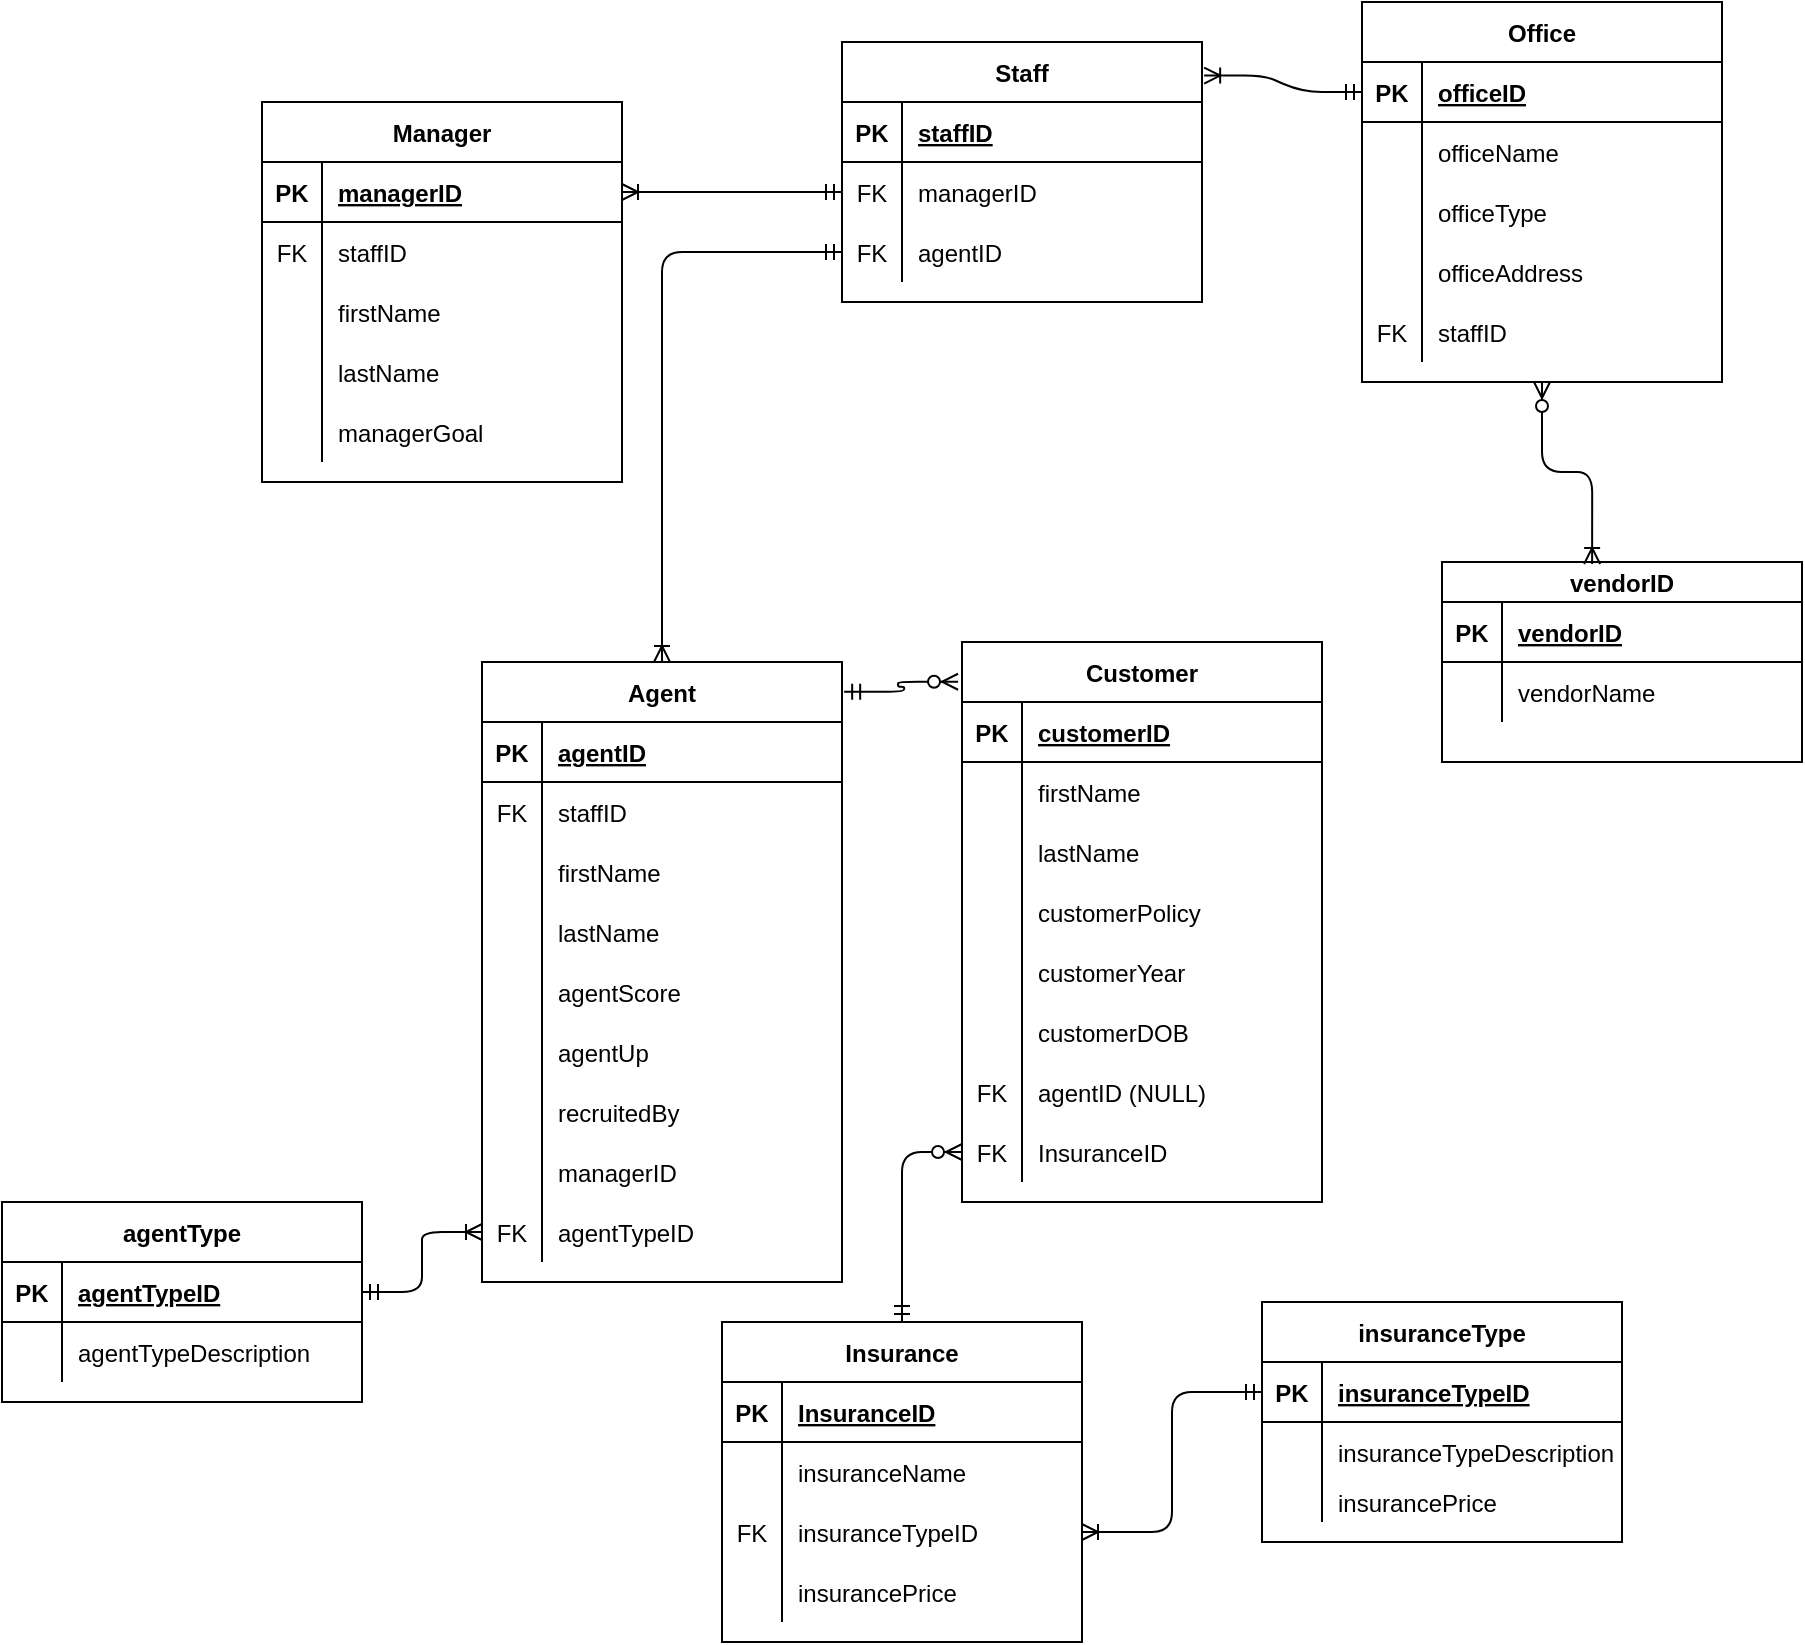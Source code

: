 <mxfile version="13.10.0" type="github">
  <diagram id="1as-1_g_z5-fIdYsQ-eC" name="Page-1">
    <mxGraphModel dx="2912" dy="2254" grid="1" gridSize="10" guides="1" tooltips="1" connect="1" arrows="1" fold="1" page="1" pageScale="1" pageWidth="850" pageHeight="1100" math="0" shadow="0">
      <root>
        <mxCell id="0" />
        <mxCell id="1" parent="0" />
        <mxCell id="rivJpe2qeoZ3pOPvyMkI-2" value="Office" style="shape=table;startSize=30;container=1;collapsible=1;childLayout=tableLayout;fixedRows=1;rowLines=0;fontStyle=1;align=center;resizeLast=1;" parent="1" vertex="1">
          <mxGeometry x="180" y="-180" width="180" height="190" as="geometry" />
        </mxCell>
        <mxCell id="rivJpe2qeoZ3pOPvyMkI-3" value="" style="shape=partialRectangle;collapsible=0;dropTarget=0;pointerEvents=0;fillColor=none;top=0;left=0;bottom=1;right=0;points=[[0,0.5],[1,0.5]];portConstraint=eastwest;" parent="rivJpe2qeoZ3pOPvyMkI-2" vertex="1">
          <mxGeometry y="30" width="180" height="30" as="geometry" />
        </mxCell>
        <mxCell id="rivJpe2qeoZ3pOPvyMkI-4" value="PK" style="shape=partialRectangle;connectable=0;fillColor=none;top=0;left=0;bottom=0;right=0;fontStyle=1;overflow=hidden;" parent="rivJpe2qeoZ3pOPvyMkI-3" vertex="1">
          <mxGeometry width="30" height="30" as="geometry" />
        </mxCell>
        <mxCell id="rivJpe2qeoZ3pOPvyMkI-5" value="officeID" style="shape=partialRectangle;connectable=0;fillColor=none;top=0;left=0;bottom=0;right=0;align=left;spacingLeft=6;fontStyle=5;overflow=hidden;" parent="rivJpe2qeoZ3pOPvyMkI-3" vertex="1">
          <mxGeometry x="30" width="150" height="30" as="geometry" />
        </mxCell>
        <mxCell id="rivJpe2qeoZ3pOPvyMkI-6" value="" style="shape=partialRectangle;collapsible=0;dropTarget=0;pointerEvents=0;fillColor=none;top=0;left=0;bottom=0;right=0;points=[[0,0.5],[1,0.5]];portConstraint=eastwest;" parent="rivJpe2qeoZ3pOPvyMkI-2" vertex="1">
          <mxGeometry y="60" width="180" height="30" as="geometry" />
        </mxCell>
        <mxCell id="rivJpe2qeoZ3pOPvyMkI-7" value="" style="shape=partialRectangle;connectable=0;fillColor=none;top=0;left=0;bottom=0;right=0;editable=1;overflow=hidden;" parent="rivJpe2qeoZ3pOPvyMkI-6" vertex="1">
          <mxGeometry width="30" height="30" as="geometry" />
        </mxCell>
        <mxCell id="rivJpe2qeoZ3pOPvyMkI-8" value="officeName" style="shape=partialRectangle;connectable=0;fillColor=none;top=0;left=0;bottom=0;right=0;align=left;spacingLeft=6;overflow=hidden;" parent="rivJpe2qeoZ3pOPvyMkI-6" vertex="1">
          <mxGeometry x="30" width="150" height="30" as="geometry" />
        </mxCell>
        <mxCell id="rivJpe2qeoZ3pOPvyMkI-9" value="" style="shape=partialRectangle;collapsible=0;dropTarget=0;pointerEvents=0;fillColor=none;top=0;left=0;bottom=0;right=0;points=[[0,0.5],[1,0.5]];portConstraint=eastwest;" parent="rivJpe2qeoZ3pOPvyMkI-2" vertex="1">
          <mxGeometry y="90" width="180" height="30" as="geometry" />
        </mxCell>
        <mxCell id="rivJpe2qeoZ3pOPvyMkI-10" value="" style="shape=partialRectangle;connectable=0;fillColor=none;top=0;left=0;bottom=0;right=0;editable=1;overflow=hidden;" parent="rivJpe2qeoZ3pOPvyMkI-9" vertex="1">
          <mxGeometry width="30" height="30" as="geometry" />
        </mxCell>
        <mxCell id="rivJpe2qeoZ3pOPvyMkI-11" value="officeType" style="shape=partialRectangle;connectable=0;fillColor=none;top=0;left=0;bottom=0;right=0;align=left;spacingLeft=6;overflow=hidden;" parent="rivJpe2qeoZ3pOPvyMkI-9" vertex="1">
          <mxGeometry x="30" width="150" height="30" as="geometry" />
        </mxCell>
        <mxCell id="rivJpe2qeoZ3pOPvyMkI-12" value="" style="shape=partialRectangle;collapsible=0;dropTarget=0;pointerEvents=0;fillColor=none;top=0;left=0;bottom=0;right=0;points=[[0,0.5],[1,0.5]];portConstraint=eastwest;" parent="rivJpe2qeoZ3pOPvyMkI-2" vertex="1">
          <mxGeometry y="120" width="180" height="30" as="geometry" />
        </mxCell>
        <mxCell id="rivJpe2qeoZ3pOPvyMkI-13" value="" style="shape=partialRectangle;connectable=0;fillColor=none;top=0;left=0;bottom=0;right=0;editable=1;overflow=hidden;" parent="rivJpe2qeoZ3pOPvyMkI-12" vertex="1">
          <mxGeometry width="30" height="30" as="geometry" />
        </mxCell>
        <mxCell id="rivJpe2qeoZ3pOPvyMkI-14" value="officeAddress" style="shape=partialRectangle;connectable=0;fillColor=none;top=0;left=0;bottom=0;right=0;align=left;spacingLeft=6;overflow=hidden;" parent="rivJpe2qeoZ3pOPvyMkI-12" vertex="1">
          <mxGeometry x="30" width="150" height="30" as="geometry" />
        </mxCell>
        <mxCell id="LaG_IVPDNWVPYd7C0m55-23" value="" style="shape=partialRectangle;collapsible=0;dropTarget=0;pointerEvents=0;fillColor=none;top=0;left=0;bottom=0;right=0;points=[[0,0.5],[1,0.5]];portConstraint=eastwest;" parent="rivJpe2qeoZ3pOPvyMkI-2" vertex="1">
          <mxGeometry y="150" width="180" height="30" as="geometry" />
        </mxCell>
        <mxCell id="LaG_IVPDNWVPYd7C0m55-24" value="FK" style="shape=partialRectangle;connectable=0;fillColor=none;top=0;left=0;bottom=0;right=0;editable=1;overflow=hidden;" parent="LaG_IVPDNWVPYd7C0m55-23" vertex="1">
          <mxGeometry width="30" height="30" as="geometry" />
        </mxCell>
        <mxCell id="LaG_IVPDNWVPYd7C0m55-25" value="staffID" style="shape=partialRectangle;connectable=0;fillColor=none;top=0;left=0;bottom=0;right=0;align=left;spacingLeft=6;overflow=hidden;" parent="LaG_IVPDNWVPYd7C0m55-23" vertex="1">
          <mxGeometry x="30" width="150" height="30" as="geometry" />
        </mxCell>
        <mxCell id="LaG_IVPDNWVPYd7C0m55-26" value="Staff" style="shape=table;startSize=30;container=1;collapsible=1;childLayout=tableLayout;fixedRows=1;rowLines=0;fontStyle=1;align=center;resizeLast=1;" parent="1" vertex="1">
          <mxGeometry x="-80" y="-160" width="180" height="130" as="geometry" />
        </mxCell>
        <mxCell id="LaG_IVPDNWVPYd7C0m55-27" value="" style="shape=partialRectangle;collapsible=0;dropTarget=0;pointerEvents=0;fillColor=none;top=0;left=0;bottom=1;right=0;points=[[0,0.5],[1,0.5]];portConstraint=eastwest;" parent="LaG_IVPDNWVPYd7C0m55-26" vertex="1">
          <mxGeometry y="30" width="180" height="30" as="geometry" />
        </mxCell>
        <mxCell id="LaG_IVPDNWVPYd7C0m55-28" value="PK" style="shape=partialRectangle;connectable=0;fillColor=none;top=0;left=0;bottom=0;right=0;fontStyle=1;overflow=hidden;" parent="LaG_IVPDNWVPYd7C0m55-27" vertex="1">
          <mxGeometry width="30" height="30" as="geometry" />
        </mxCell>
        <mxCell id="LaG_IVPDNWVPYd7C0m55-29" value="staffID" style="shape=partialRectangle;connectable=0;fillColor=none;top=0;left=0;bottom=0;right=0;align=left;spacingLeft=6;fontStyle=5;overflow=hidden;" parent="LaG_IVPDNWVPYd7C0m55-27" vertex="1">
          <mxGeometry x="30" width="150" height="30" as="geometry" />
        </mxCell>
        <mxCell id="LaG_IVPDNWVPYd7C0m55-30" value="" style="shape=partialRectangle;collapsible=0;dropTarget=0;pointerEvents=0;fillColor=none;top=0;left=0;bottom=0;right=0;points=[[0,0.5],[1,0.5]];portConstraint=eastwest;" parent="LaG_IVPDNWVPYd7C0m55-26" vertex="1">
          <mxGeometry y="60" width="180" height="30" as="geometry" />
        </mxCell>
        <mxCell id="LaG_IVPDNWVPYd7C0m55-31" value="FK" style="shape=partialRectangle;connectable=0;fillColor=none;top=0;left=0;bottom=0;right=0;editable=1;overflow=hidden;" parent="LaG_IVPDNWVPYd7C0m55-30" vertex="1">
          <mxGeometry width="30" height="30" as="geometry" />
        </mxCell>
        <mxCell id="LaG_IVPDNWVPYd7C0m55-32" value="managerID" style="shape=partialRectangle;connectable=0;fillColor=none;top=0;left=0;bottom=0;right=0;align=left;spacingLeft=6;overflow=hidden;" parent="LaG_IVPDNWVPYd7C0m55-30" vertex="1">
          <mxGeometry x="30" width="150" height="30" as="geometry" />
        </mxCell>
        <mxCell id="LaG_IVPDNWVPYd7C0m55-33" value="" style="shape=partialRectangle;collapsible=0;dropTarget=0;pointerEvents=0;fillColor=none;top=0;left=0;bottom=0;right=0;points=[[0,0.5],[1,0.5]];portConstraint=eastwest;" parent="LaG_IVPDNWVPYd7C0m55-26" vertex="1">
          <mxGeometry y="90" width="180" height="30" as="geometry" />
        </mxCell>
        <mxCell id="LaG_IVPDNWVPYd7C0m55-34" value="FK" style="shape=partialRectangle;connectable=0;fillColor=none;top=0;left=0;bottom=0;right=0;editable=1;overflow=hidden;" parent="LaG_IVPDNWVPYd7C0m55-33" vertex="1">
          <mxGeometry width="30" height="30" as="geometry" />
        </mxCell>
        <mxCell id="LaG_IVPDNWVPYd7C0m55-35" value="agentID" style="shape=partialRectangle;connectable=0;fillColor=none;top=0;left=0;bottom=0;right=0;align=left;spacingLeft=6;overflow=hidden;" parent="LaG_IVPDNWVPYd7C0m55-33" vertex="1">
          <mxGeometry x="30" width="150" height="30" as="geometry" />
        </mxCell>
        <mxCell id="LaG_IVPDNWVPYd7C0m55-65" value="Manager" style="shape=table;startSize=30;container=1;collapsible=1;childLayout=tableLayout;fixedRows=1;rowLines=0;fontStyle=1;align=center;resizeLast=1;" parent="1" vertex="1">
          <mxGeometry x="-370" y="-130" width="180" height="190" as="geometry" />
        </mxCell>
        <mxCell id="LaG_IVPDNWVPYd7C0m55-66" value="" style="shape=partialRectangle;collapsible=0;dropTarget=0;pointerEvents=0;fillColor=none;top=0;left=0;bottom=1;right=0;points=[[0,0.5],[1,0.5]];portConstraint=eastwest;" parent="LaG_IVPDNWVPYd7C0m55-65" vertex="1">
          <mxGeometry y="30" width="180" height="30" as="geometry" />
        </mxCell>
        <mxCell id="LaG_IVPDNWVPYd7C0m55-67" value="PK" style="shape=partialRectangle;connectable=0;fillColor=none;top=0;left=0;bottom=0;right=0;fontStyle=1;overflow=hidden;" parent="LaG_IVPDNWVPYd7C0m55-66" vertex="1">
          <mxGeometry width="30" height="30" as="geometry" />
        </mxCell>
        <mxCell id="LaG_IVPDNWVPYd7C0m55-68" value="managerID" style="shape=partialRectangle;connectable=0;fillColor=none;top=0;left=0;bottom=0;right=0;align=left;spacingLeft=6;fontStyle=5;overflow=hidden;" parent="LaG_IVPDNWVPYd7C0m55-66" vertex="1">
          <mxGeometry x="30" width="150" height="30" as="geometry" />
        </mxCell>
        <mxCell id="LaG_IVPDNWVPYd7C0m55-69" value="" style="shape=partialRectangle;collapsible=0;dropTarget=0;pointerEvents=0;fillColor=none;top=0;left=0;bottom=0;right=0;points=[[0,0.5],[1,0.5]];portConstraint=eastwest;" parent="LaG_IVPDNWVPYd7C0m55-65" vertex="1">
          <mxGeometry y="60" width="180" height="30" as="geometry" />
        </mxCell>
        <mxCell id="LaG_IVPDNWVPYd7C0m55-70" value="FK" style="shape=partialRectangle;connectable=0;fillColor=none;top=0;left=0;bottom=0;right=0;editable=1;overflow=hidden;" parent="LaG_IVPDNWVPYd7C0m55-69" vertex="1">
          <mxGeometry width="30" height="30" as="geometry" />
        </mxCell>
        <mxCell id="LaG_IVPDNWVPYd7C0m55-71" value="staffID" style="shape=partialRectangle;connectable=0;fillColor=none;top=0;left=0;bottom=0;right=0;align=left;spacingLeft=6;overflow=hidden;" parent="LaG_IVPDNWVPYd7C0m55-69" vertex="1">
          <mxGeometry x="30" width="150" height="30" as="geometry" />
        </mxCell>
        <mxCell id="LaG_IVPDNWVPYd7C0m55-72" value="" style="shape=partialRectangle;collapsible=0;dropTarget=0;pointerEvents=0;fillColor=none;top=0;left=0;bottom=0;right=0;points=[[0,0.5],[1,0.5]];portConstraint=eastwest;" parent="LaG_IVPDNWVPYd7C0m55-65" vertex="1">
          <mxGeometry y="90" width="180" height="30" as="geometry" />
        </mxCell>
        <mxCell id="LaG_IVPDNWVPYd7C0m55-73" value="" style="shape=partialRectangle;connectable=0;fillColor=none;top=0;left=0;bottom=0;right=0;editable=1;overflow=hidden;" parent="LaG_IVPDNWVPYd7C0m55-72" vertex="1">
          <mxGeometry width="30" height="30" as="geometry" />
        </mxCell>
        <mxCell id="LaG_IVPDNWVPYd7C0m55-74" value="firstName" style="shape=partialRectangle;connectable=0;fillColor=none;top=0;left=0;bottom=0;right=0;align=left;spacingLeft=6;overflow=hidden;" parent="LaG_IVPDNWVPYd7C0m55-72" vertex="1">
          <mxGeometry x="30" width="150" height="30" as="geometry" />
        </mxCell>
        <mxCell id="LaG_IVPDNWVPYd7C0m55-75" value="" style="shape=partialRectangle;collapsible=0;dropTarget=0;pointerEvents=0;fillColor=none;top=0;left=0;bottom=0;right=0;points=[[0,0.5],[1,0.5]];portConstraint=eastwest;" parent="LaG_IVPDNWVPYd7C0m55-65" vertex="1">
          <mxGeometry y="120" width="180" height="30" as="geometry" />
        </mxCell>
        <mxCell id="LaG_IVPDNWVPYd7C0m55-76" value="" style="shape=partialRectangle;connectable=0;fillColor=none;top=0;left=0;bottom=0;right=0;editable=1;overflow=hidden;" parent="LaG_IVPDNWVPYd7C0m55-75" vertex="1">
          <mxGeometry width="30" height="30" as="geometry" />
        </mxCell>
        <mxCell id="LaG_IVPDNWVPYd7C0m55-77" value="lastName" style="shape=partialRectangle;connectable=0;fillColor=none;top=0;left=0;bottom=0;right=0;align=left;spacingLeft=6;overflow=hidden;" parent="LaG_IVPDNWVPYd7C0m55-75" vertex="1">
          <mxGeometry x="30" width="150" height="30" as="geometry" />
        </mxCell>
        <mxCell id="LaG_IVPDNWVPYd7C0m55-104" value="" style="shape=partialRectangle;collapsible=0;dropTarget=0;pointerEvents=0;fillColor=none;top=0;left=0;bottom=0;right=0;points=[[0,0.5],[1,0.5]];portConstraint=eastwest;" parent="LaG_IVPDNWVPYd7C0m55-65" vertex="1">
          <mxGeometry y="150" width="180" height="30" as="geometry" />
        </mxCell>
        <mxCell id="LaG_IVPDNWVPYd7C0m55-105" value="" style="shape=partialRectangle;connectable=0;fillColor=none;top=0;left=0;bottom=0;right=0;editable=1;overflow=hidden;" parent="LaG_IVPDNWVPYd7C0m55-104" vertex="1">
          <mxGeometry width="30" height="30" as="geometry" />
        </mxCell>
        <mxCell id="LaG_IVPDNWVPYd7C0m55-106" value="managerGoal" style="shape=partialRectangle;connectable=0;fillColor=none;top=0;left=0;bottom=0;right=0;align=left;spacingLeft=6;overflow=hidden;" parent="LaG_IVPDNWVPYd7C0m55-104" vertex="1">
          <mxGeometry x="30" width="150" height="30" as="geometry" />
        </mxCell>
        <mxCell id="LaG_IVPDNWVPYd7C0m55-91" value="Agent" style="shape=table;startSize=30;container=1;collapsible=1;childLayout=tableLayout;fixedRows=1;rowLines=0;fontStyle=1;align=center;resizeLast=1;" parent="1" vertex="1">
          <mxGeometry x="-260" y="150" width="180" height="310" as="geometry" />
        </mxCell>
        <mxCell id="LaG_IVPDNWVPYd7C0m55-92" value="" style="shape=partialRectangle;collapsible=0;dropTarget=0;pointerEvents=0;fillColor=none;top=0;left=0;bottom=1;right=0;points=[[0,0.5],[1,0.5]];portConstraint=eastwest;" parent="LaG_IVPDNWVPYd7C0m55-91" vertex="1">
          <mxGeometry y="30" width="180" height="30" as="geometry" />
        </mxCell>
        <mxCell id="LaG_IVPDNWVPYd7C0m55-93" value="PK" style="shape=partialRectangle;connectable=0;fillColor=none;top=0;left=0;bottom=0;right=0;fontStyle=1;overflow=hidden;" parent="LaG_IVPDNWVPYd7C0m55-92" vertex="1">
          <mxGeometry width="30" height="30" as="geometry" />
        </mxCell>
        <mxCell id="LaG_IVPDNWVPYd7C0m55-94" value="agentID" style="shape=partialRectangle;connectable=0;fillColor=none;top=0;left=0;bottom=0;right=0;align=left;spacingLeft=6;fontStyle=5;overflow=hidden;" parent="LaG_IVPDNWVPYd7C0m55-92" vertex="1">
          <mxGeometry x="30" width="150" height="30" as="geometry" />
        </mxCell>
        <mxCell id="LaG_IVPDNWVPYd7C0m55-95" value="" style="shape=partialRectangle;collapsible=0;dropTarget=0;pointerEvents=0;fillColor=none;top=0;left=0;bottom=0;right=0;points=[[0,0.5],[1,0.5]];portConstraint=eastwest;" parent="LaG_IVPDNWVPYd7C0m55-91" vertex="1">
          <mxGeometry y="60" width="180" height="30" as="geometry" />
        </mxCell>
        <mxCell id="LaG_IVPDNWVPYd7C0m55-96" value="FK" style="shape=partialRectangle;connectable=0;fillColor=none;top=0;left=0;bottom=0;right=0;editable=1;overflow=hidden;" parent="LaG_IVPDNWVPYd7C0m55-95" vertex="1">
          <mxGeometry width="30" height="30" as="geometry" />
        </mxCell>
        <mxCell id="LaG_IVPDNWVPYd7C0m55-97" value="staffID" style="shape=partialRectangle;connectable=0;fillColor=none;top=0;left=0;bottom=0;right=0;align=left;spacingLeft=6;overflow=hidden;" parent="LaG_IVPDNWVPYd7C0m55-95" vertex="1">
          <mxGeometry x="30" width="150" height="30" as="geometry" />
        </mxCell>
        <mxCell id="LaG_IVPDNWVPYd7C0m55-98" value="" style="shape=partialRectangle;collapsible=0;dropTarget=0;pointerEvents=0;fillColor=none;top=0;left=0;bottom=0;right=0;points=[[0,0.5],[1,0.5]];portConstraint=eastwest;" parent="LaG_IVPDNWVPYd7C0m55-91" vertex="1">
          <mxGeometry y="90" width="180" height="30" as="geometry" />
        </mxCell>
        <mxCell id="LaG_IVPDNWVPYd7C0m55-99" value="" style="shape=partialRectangle;connectable=0;fillColor=none;top=0;left=0;bottom=0;right=0;editable=1;overflow=hidden;" parent="LaG_IVPDNWVPYd7C0m55-98" vertex="1">
          <mxGeometry width="30" height="30" as="geometry" />
        </mxCell>
        <mxCell id="LaG_IVPDNWVPYd7C0m55-100" value="firstName" style="shape=partialRectangle;connectable=0;fillColor=none;top=0;left=0;bottom=0;right=0;align=left;spacingLeft=6;overflow=hidden;" parent="LaG_IVPDNWVPYd7C0m55-98" vertex="1">
          <mxGeometry x="30" width="150" height="30" as="geometry" />
        </mxCell>
        <mxCell id="LaG_IVPDNWVPYd7C0m55-101" value="" style="shape=partialRectangle;collapsible=0;dropTarget=0;pointerEvents=0;fillColor=none;top=0;left=0;bottom=0;right=0;points=[[0,0.5],[1,0.5]];portConstraint=eastwest;" parent="LaG_IVPDNWVPYd7C0m55-91" vertex="1">
          <mxGeometry y="120" width="180" height="30" as="geometry" />
        </mxCell>
        <mxCell id="LaG_IVPDNWVPYd7C0m55-102" value="" style="shape=partialRectangle;connectable=0;fillColor=none;top=0;left=0;bottom=0;right=0;editable=1;overflow=hidden;" parent="LaG_IVPDNWVPYd7C0m55-101" vertex="1">
          <mxGeometry width="30" height="30" as="geometry" />
        </mxCell>
        <mxCell id="LaG_IVPDNWVPYd7C0m55-103" value="lastName" style="shape=partialRectangle;connectable=0;fillColor=none;top=0;left=0;bottom=0;right=0;align=left;spacingLeft=6;overflow=hidden;" parent="LaG_IVPDNWVPYd7C0m55-101" vertex="1">
          <mxGeometry x="30" width="150" height="30" as="geometry" />
        </mxCell>
        <mxCell id="LaG_IVPDNWVPYd7C0m55-122" value="" style="shape=partialRectangle;collapsible=0;dropTarget=0;pointerEvents=0;fillColor=none;top=0;left=0;bottom=0;right=0;points=[[0,0.5],[1,0.5]];portConstraint=eastwest;" parent="LaG_IVPDNWVPYd7C0m55-91" vertex="1">
          <mxGeometry y="150" width="180" height="30" as="geometry" />
        </mxCell>
        <mxCell id="LaG_IVPDNWVPYd7C0m55-123" value="" style="shape=partialRectangle;connectable=0;fillColor=none;top=0;left=0;bottom=0;right=0;editable=1;overflow=hidden;" parent="LaG_IVPDNWVPYd7C0m55-122" vertex="1">
          <mxGeometry width="30" height="30" as="geometry" />
        </mxCell>
        <mxCell id="LaG_IVPDNWVPYd7C0m55-124" value="agentScore" style="shape=partialRectangle;connectable=0;fillColor=none;top=0;left=0;bottom=0;right=0;align=left;spacingLeft=6;overflow=hidden;" parent="LaG_IVPDNWVPYd7C0m55-122" vertex="1">
          <mxGeometry x="30" width="150" height="30" as="geometry" />
        </mxCell>
        <mxCell id="LaG_IVPDNWVPYd7C0m55-125" value="" style="shape=partialRectangle;collapsible=0;dropTarget=0;pointerEvents=0;fillColor=none;top=0;left=0;bottom=0;right=0;points=[[0,0.5],[1,0.5]];portConstraint=eastwest;" parent="LaG_IVPDNWVPYd7C0m55-91" vertex="1">
          <mxGeometry y="180" width="180" height="30" as="geometry" />
        </mxCell>
        <mxCell id="LaG_IVPDNWVPYd7C0m55-126" value="" style="shape=partialRectangle;connectable=0;fillColor=none;top=0;left=0;bottom=0;right=0;editable=1;overflow=hidden;" parent="LaG_IVPDNWVPYd7C0m55-125" vertex="1">
          <mxGeometry width="30" height="30" as="geometry" />
        </mxCell>
        <mxCell id="LaG_IVPDNWVPYd7C0m55-127" value="agentUp" style="shape=partialRectangle;connectable=0;fillColor=none;top=0;left=0;bottom=0;right=0;align=left;spacingLeft=6;overflow=hidden;" parent="LaG_IVPDNWVPYd7C0m55-125" vertex="1">
          <mxGeometry x="30" width="150" height="30" as="geometry" />
        </mxCell>
        <mxCell id="LaG_IVPDNWVPYd7C0m55-128" value="" style="shape=partialRectangle;collapsible=0;dropTarget=0;pointerEvents=0;fillColor=none;top=0;left=0;bottom=0;right=0;points=[[0,0.5],[1,0.5]];portConstraint=eastwest;" parent="LaG_IVPDNWVPYd7C0m55-91" vertex="1">
          <mxGeometry y="210" width="180" height="30" as="geometry" />
        </mxCell>
        <mxCell id="LaG_IVPDNWVPYd7C0m55-129" value="" style="shape=partialRectangle;connectable=0;fillColor=none;top=0;left=0;bottom=0;right=0;editable=1;overflow=hidden;" parent="LaG_IVPDNWVPYd7C0m55-128" vertex="1">
          <mxGeometry width="30" height="30" as="geometry" />
        </mxCell>
        <mxCell id="LaG_IVPDNWVPYd7C0m55-130" value="recruitedBy" style="shape=partialRectangle;connectable=0;fillColor=none;top=0;left=0;bottom=0;right=0;align=left;spacingLeft=6;overflow=hidden;" parent="LaG_IVPDNWVPYd7C0m55-128" vertex="1">
          <mxGeometry x="30" width="150" height="30" as="geometry" />
        </mxCell>
        <mxCell id="LaG_IVPDNWVPYd7C0m55-131" value="" style="shape=partialRectangle;collapsible=0;dropTarget=0;pointerEvents=0;fillColor=none;top=0;left=0;bottom=0;right=0;points=[[0,0.5],[1,0.5]];portConstraint=eastwest;" parent="LaG_IVPDNWVPYd7C0m55-91" vertex="1">
          <mxGeometry y="240" width="180" height="30" as="geometry" />
        </mxCell>
        <mxCell id="LaG_IVPDNWVPYd7C0m55-132" value="" style="shape=partialRectangle;connectable=0;fillColor=none;top=0;left=0;bottom=0;right=0;editable=1;overflow=hidden;" parent="LaG_IVPDNWVPYd7C0m55-131" vertex="1">
          <mxGeometry width="30" height="30" as="geometry" />
        </mxCell>
        <mxCell id="LaG_IVPDNWVPYd7C0m55-133" value="managerID" style="shape=partialRectangle;connectable=0;fillColor=none;top=0;left=0;bottom=0;right=0;align=left;spacingLeft=6;overflow=hidden;" parent="LaG_IVPDNWVPYd7C0m55-131" vertex="1">
          <mxGeometry x="30" width="150" height="30" as="geometry" />
        </mxCell>
        <mxCell id="LaG_IVPDNWVPYd7C0m55-252" value="" style="shape=partialRectangle;collapsible=0;dropTarget=0;pointerEvents=0;fillColor=none;top=0;left=0;bottom=0;right=0;points=[[0,0.5],[1,0.5]];portConstraint=eastwest;" parent="LaG_IVPDNWVPYd7C0m55-91" vertex="1">
          <mxGeometry y="270" width="180" height="30" as="geometry" />
        </mxCell>
        <mxCell id="LaG_IVPDNWVPYd7C0m55-253" value="FK" style="shape=partialRectangle;connectable=0;fillColor=none;top=0;left=0;bottom=0;right=0;editable=1;overflow=hidden;" parent="LaG_IVPDNWVPYd7C0m55-252" vertex="1">
          <mxGeometry width="30" height="30" as="geometry" />
        </mxCell>
        <mxCell id="LaG_IVPDNWVPYd7C0m55-254" value="agentTypeID" style="shape=partialRectangle;connectable=0;fillColor=none;top=0;left=0;bottom=0;right=0;align=left;spacingLeft=6;overflow=hidden;" parent="LaG_IVPDNWVPYd7C0m55-252" vertex="1">
          <mxGeometry x="30" width="150" height="30" as="geometry" />
        </mxCell>
        <mxCell id="LaG_IVPDNWVPYd7C0m55-134" value="agentType" style="shape=table;startSize=30;container=1;collapsible=1;childLayout=tableLayout;fixedRows=1;rowLines=0;fontStyle=1;align=center;resizeLast=1;" parent="1" vertex="1">
          <mxGeometry x="-500" y="420" width="180" height="100" as="geometry" />
        </mxCell>
        <mxCell id="LaG_IVPDNWVPYd7C0m55-135" value="" style="shape=partialRectangle;collapsible=0;dropTarget=0;pointerEvents=0;fillColor=none;top=0;left=0;bottom=1;right=0;points=[[0,0.5],[1,0.5]];portConstraint=eastwest;" parent="LaG_IVPDNWVPYd7C0m55-134" vertex="1">
          <mxGeometry y="30" width="180" height="30" as="geometry" />
        </mxCell>
        <mxCell id="LaG_IVPDNWVPYd7C0m55-136" value="PK" style="shape=partialRectangle;connectable=0;fillColor=none;top=0;left=0;bottom=0;right=0;fontStyle=1;overflow=hidden;" parent="LaG_IVPDNWVPYd7C0m55-135" vertex="1">
          <mxGeometry width="30" height="30" as="geometry" />
        </mxCell>
        <mxCell id="LaG_IVPDNWVPYd7C0m55-137" value="agentTypeID" style="shape=partialRectangle;connectable=0;fillColor=none;top=0;left=0;bottom=0;right=0;align=left;spacingLeft=6;fontStyle=5;overflow=hidden;" parent="LaG_IVPDNWVPYd7C0m55-135" vertex="1">
          <mxGeometry x="30" width="150" height="30" as="geometry" />
        </mxCell>
        <mxCell id="LaG_IVPDNWVPYd7C0m55-138" value="" style="shape=partialRectangle;collapsible=0;dropTarget=0;pointerEvents=0;fillColor=none;top=0;left=0;bottom=0;right=0;points=[[0,0.5],[1,0.5]];portConstraint=eastwest;" parent="LaG_IVPDNWVPYd7C0m55-134" vertex="1">
          <mxGeometry y="60" width="180" height="30" as="geometry" />
        </mxCell>
        <mxCell id="LaG_IVPDNWVPYd7C0m55-139" value="" style="shape=partialRectangle;connectable=0;fillColor=none;top=0;left=0;bottom=0;right=0;editable=1;overflow=hidden;" parent="LaG_IVPDNWVPYd7C0m55-138" vertex="1">
          <mxGeometry width="30" height="30" as="geometry" />
        </mxCell>
        <mxCell id="LaG_IVPDNWVPYd7C0m55-140" value="agentTypeDescription" style="shape=partialRectangle;connectable=0;fillColor=none;top=0;left=0;bottom=0;right=0;align=left;spacingLeft=6;overflow=hidden;" parent="LaG_IVPDNWVPYd7C0m55-138" vertex="1">
          <mxGeometry x="30" width="150" height="30" as="geometry" />
        </mxCell>
        <mxCell id="LaG_IVPDNWVPYd7C0m55-147" value="Customer" style="shape=table;startSize=30;container=1;collapsible=1;childLayout=tableLayout;fixedRows=1;rowLines=0;fontStyle=1;align=center;resizeLast=1;" parent="1" vertex="1">
          <mxGeometry x="-20" y="140" width="180" height="280" as="geometry" />
        </mxCell>
        <mxCell id="LaG_IVPDNWVPYd7C0m55-148" value="" style="shape=partialRectangle;collapsible=0;dropTarget=0;pointerEvents=0;fillColor=none;top=0;left=0;bottom=1;right=0;points=[[0,0.5],[1,0.5]];portConstraint=eastwest;" parent="LaG_IVPDNWVPYd7C0m55-147" vertex="1">
          <mxGeometry y="30" width="180" height="30" as="geometry" />
        </mxCell>
        <mxCell id="LaG_IVPDNWVPYd7C0m55-149" value="PK" style="shape=partialRectangle;connectable=0;fillColor=none;top=0;left=0;bottom=0;right=0;fontStyle=1;overflow=hidden;" parent="LaG_IVPDNWVPYd7C0m55-148" vertex="1">
          <mxGeometry width="30" height="30" as="geometry" />
        </mxCell>
        <mxCell id="LaG_IVPDNWVPYd7C0m55-150" value="customerID" style="shape=partialRectangle;connectable=0;fillColor=none;top=0;left=0;bottom=0;right=0;align=left;spacingLeft=6;fontStyle=5;overflow=hidden;" parent="LaG_IVPDNWVPYd7C0m55-148" vertex="1">
          <mxGeometry x="30" width="150" height="30" as="geometry" />
        </mxCell>
        <mxCell id="LaG_IVPDNWVPYd7C0m55-151" value="" style="shape=partialRectangle;collapsible=0;dropTarget=0;pointerEvents=0;fillColor=none;top=0;left=0;bottom=0;right=0;points=[[0,0.5],[1,0.5]];portConstraint=eastwest;" parent="LaG_IVPDNWVPYd7C0m55-147" vertex="1">
          <mxGeometry y="60" width="180" height="30" as="geometry" />
        </mxCell>
        <mxCell id="LaG_IVPDNWVPYd7C0m55-152" value="" style="shape=partialRectangle;connectable=0;fillColor=none;top=0;left=0;bottom=0;right=0;editable=1;overflow=hidden;" parent="LaG_IVPDNWVPYd7C0m55-151" vertex="1">
          <mxGeometry width="30" height="30" as="geometry" />
        </mxCell>
        <mxCell id="LaG_IVPDNWVPYd7C0m55-153" value="firstName" style="shape=partialRectangle;connectable=0;fillColor=none;top=0;left=0;bottom=0;right=0;align=left;spacingLeft=6;overflow=hidden;" parent="LaG_IVPDNWVPYd7C0m55-151" vertex="1">
          <mxGeometry x="30" width="150" height="30" as="geometry" />
        </mxCell>
        <mxCell id="LaG_IVPDNWVPYd7C0m55-154" value="" style="shape=partialRectangle;collapsible=0;dropTarget=0;pointerEvents=0;fillColor=none;top=0;left=0;bottom=0;right=0;points=[[0,0.5],[1,0.5]];portConstraint=eastwest;" parent="LaG_IVPDNWVPYd7C0m55-147" vertex="1">
          <mxGeometry y="90" width="180" height="30" as="geometry" />
        </mxCell>
        <mxCell id="LaG_IVPDNWVPYd7C0m55-155" value="" style="shape=partialRectangle;connectable=0;fillColor=none;top=0;left=0;bottom=0;right=0;editable=1;overflow=hidden;" parent="LaG_IVPDNWVPYd7C0m55-154" vertex="1">
          <mxGeometry width="30" height="30" as="geometry" />
        </mxCell>
        <mxCell id="LaG_IVPDNWVPYd7C0m55-156" value="lastName" style="shape=partialRectangle;connectable=0;fillColor=none;top=0;left=0;bottom=0;right=0;align=left;spacingLeft=6;overflow=hidden;" parent="LaG_IVPDNWVPYd7C0m55-154" vertex="1">
          <mxGeometry x="30" width="150" height="30" as="geometry" />
        </mxCell>
        <mxCell id="LaG_IVPDNWVPYd7C0m55-157" value="" style="shape=partialRectangle;collapsible=0;dropTarget=0;pointerEvents=0;fillColor=none;top=0;left=0;bottom=0;right=0;points=[[0,0.5],[1,0.5]];portConstraint=eastwest;" parent="LaG_IVPDNWVPYd7C0m55-147" vertex="1">
          <mxGeometry y="120" width="180" height="30" as="geometry" />
        </mxCell>
        <mxCell id="LaG_IVPDNWVPYd7C0m55-158" value="" style="shape=partialRectangle;connectable=0;fillColor=none;top=0;left=0;bottom=0;right=0;editable=1;overflow=hidden;" parent="LaG_IVPDNWVPYd7C0m55-157" vertex="1">
          <mxGeometry width="30" height="30" as="geometry" />
        </mxCell>
        <mxCell id="LaG_IVPDNWVPYd7C0m55-159" value="customerPolicy" style="shape=partialRectangle;connectable=0;fillColor=none;top=0;left=0;bottom=0;right=0;align=left;spacingLeft=6;overflow=hidden;" parent="LaG_IVPDNWVPYd7C0m55-157" vertex="1">
          <mxGeometry x="30" width="150" height="30" as="geometry" />
        </mxCell>
        <mxCell id="LaG_IVPDNWVPYd7C0m55-160" value="" style="shape=partialRectangle;collapsible=0;dropTarget=0;pointerEvents=0;fillColor=none;top=0;left=0;bottom=0;right=0;points=[[0,0.5],[1,0.5]];portConstraint=eastwest;" parent="LaG_IVPDNWVPYd7C0m55-147" vertex="1">
          <mxGeometry y="150" width="180" height="30" as="geometry" />
        </mxCell>
        <mxCell id="LaG_IVPDNWVPYd7C0m55-161" value="" style="shape=partialRectangle;connectable=0;fillColor=none;top=0;left=0;bottom=0;right=0;editable=1;overflow=hidden;" parent="LaG_IVPDNWVPYd7C0m55-160" vertex="1">
          <mxGeometry width="30" height="30" as="geometry" />
        </mxCell>
        <mxCell id="LaG_IVPDNWVPYd7C0m55-162" value="customerYear" style="shape=partialRectangle;connectable=0;fillColor=none;top=0;left=0;bottom=0;right=0;align=left;spacingLeft=6;overflow=hidden;" parent="LaG_IVPDNWVPYd7C0m55-160" vertex="1">
          <mxGeometry x="30" width="150" height="30" as="geometry" />
        </mxCell>
        <mxCell id="LaG_IVPDNWVPYd7C0m55-163" value="" style="shape=partialRectangle;collapsible=0;dropTarget=0;pointerEvents=0;fillColor=none;top=0;left=0;bottom=0;right=0;points=[[0,0.5],[1,0.5]];portConstraint=eastwest;" parent="LaG_IVPDNWVPYd7C0m55-147" vertex="1">
          <mxGeometry y="180" width="180" height="30" as="geometry" />
        </mxCell>
        <mxCell id="LaG_IVPDNWVPYd7C0m55-164" value="" style="shape=partialRectangle;connectable=0;fillColor=none;top=0;left=0;bottom=0;right=0;editable=1;overflow=hidden;" parent="LaG_IVPDNWVPYd7C0m55-163" vertex="1">
          <mxGeometry width="30" height="30" as="geometry" />
        </mxCell>
        <mxCell id="LaG_IVPDNWVPYd7C0m55-165" value="customerDOB" style="shape=partialRectangle;connectable=0;fillColor=none;top=0;left=0;bottom=0;right=0;align=left;spacingLeft=6;overflow=hidden;" parent="LaG_IVPDNWVPYd7C0m55-163" vertex="1">
          <mxGeometry x="30" width="150" height="30" as="geometry" />
        </mxCell>
        <mxCell id="LaG_IVPDNWVPYd7C0m55-166" value="" style="shape=partialRectangle;collapsible=0;dropTarget=0;pointerEvents=0;fillColor=none;top=0;left=0;bottom=0;right=0;points=[[0,0.5],[1,0.5]];portConstraint=eastwest;" parent="LaG_IVPDNWVPYd7C0m55-147" vertex="1">
          <mxGeometry y="210" width="180" height="30" as="geometry" />
        </mxCell>
        <mxCell id="LaG_IVPDNWVPYd7C0m55-167" value="FK" style="shape=partialRectangle;connectable=0;fillColor=none;top=0;left=0;bottom=0;right=0;editable=1;overflow=hidden;" parent="LaG_IVPDNWVPYd7C0m55-166" vertex="1">
          <mxGeometry width="30" height="30" as="geometry" />
        </mxCell>
        <mxCell id="LaG_IVPDNWVPYd7C0m55-168" value="agentID (NULL)" style="shape=partialRectangle;connectable=0;fillColor=none;top=0;left=0;bottom=0;right=0;align=left;spacingLeft=6;overflow=hidden;" parent="LaG_IVPDNWVPYd7C0m55-166" vertex="1">
          <mxGeometry x="30" width="150" height="30" as="geometry" />
        </mxCell>
        <mxCell id="LaG_IVPDNWVPYd7C0m55-258" value="" style="shape=partialRectangle;collapsible=0;dropTarget=0;pointerEvents=0;fillColor=none;top=0;left=0;bottom=0;right=0;points=[[0,0.5],[1,0.5]];portConstraint=eastwest;" parent="LaG_IVPDNWVPYd7C0m55-147" vertex="1">
          <mxGeometry y="240" width="180" height="30" as="geometry" />
        </mxCell>
        <mxCell id="LaG_IVPDNWVPYd7C0m55-259" value="FK" style="shape=partialRectangle;connectable=0;fillColor=none;top=0;left=0;bottom=0;right=0;editable=1;overflow=hidden;" parent="LaG_IVPDNWVPYd7C0m55-258" vertex="1">
          <mxGeometry width="30" height="30" as="geometry" />
        </mxCell>
        <mxCell id="LaG_IVPDNWVPYd7C0m55-260" value="InsuranceID" style="shape=partialRectangle;connectable=0;fillColor=none;top=0;left=0;bottom=0;right=0;align=left;spacingLeft=6;overflow=hidden;" parent="LaG_IVPDNWVPYd7C0m55-258" vertex="1">
          <mxGeometry x="30" width="150" height="30" as="geometry" />
        </mxCell>
        <mxCell id="LaG_IVPDNWVPYd7C0m55-169" value="insuranceType" style="shape=table;startSize=30;container=1;collapsible=1;childLayout=tableLayout;fixedRows=1;rowLines=0;fontStyle=1;align=center;resizeLast=1;" parent="1" vertex="1">
          <mxGeometry x="130" y="470" width="180" height="120" as="geometry" />
        </mxCell>
        <mxCell id="LaG_IVPDNWVPYd7C0m55-170" value="" style="shape=partialRectangle;collapsible=0;dropTarget=0;pointerEvents=0;fillColor=none;top=0;left=0;bottom=1;right=0;points=[[0,0.5],[1,0.5]];portConstraint=eastwest;" parent="LaG_IVPDNWVPYd7C0m55-169" vertex="1">
          <mxGeometry y="30" width="180" height="30" as="geometry" />
        </mxCell>
        <mxCell id="LaG_IVPDNWVPYd7C0m55-171" value="PK" style="shape=partialRectangle;connectable=0;fillColor=none;top=0;left=0;bottom=0;right=0;fontStyle=1;overflow=hidden;" parent="LaG_IVPDNWVPYd7C0m55-170" vertex="1">
          <mxGeometry width="30" height="30" as="geometry" />
        </mxCell>
        <mxCell id="LaG_IVPDNWVPYd7C0m55-172" value="insuranceTypeID" style="shape=partialRectangle;connectable=0;fillColor=none;top=0;left=0;bottom=0;right=0;align=left;spacingLeft=6;fontStyle=5;overflow=hidden;" parent="LaG_IVPDNWVPYd7C0m55-170" vertex="1">
          <mxGeometry x="30" width="150" height="30" as="geometry" />
        </mxCell>
        <mxCell id="LaG_IVPDNWVPYd7C0m55-173" value="" style="shape=partialRectangle;collapsible=0;dropTarget=0;pointerEvents=0;fillColor=none;top=0;left=0;bottom=0;right=0;points=[[0,0.5],[1,0.5]];portConstraint=eastwest;" parent="LaG_IVPDNWVPYd7C0m55-169" vertex="1">
          <mxGeometry y="60" width="180" height="30" as="geometry" />
        </mxCell>
        <mxCell id="LaG_IVPDNWVPYd7C0m55-174" value="" style="shape=partialRectangle;connectable=0;fillColor=none;top=0;left=0;bottom=0;right=0;editable=1;overflow=hidden;" parent="LaG_IVPDNWVPYd7C0m55-173" vertex="1">
          <mxGeometry width="30" height="30" as="geometry" />
        </mxCell>
        <mxCell id="LaG_IVPDNWVPYd7C0m55-175" value="insuranceTypeDescription" style="shape=partialRectangle;connectable=0;fillColor=none;top=0;left=0;bottom=0;right=0;align=left;spacingLeft=6;overflow=hidden;" parent="LaG_IVPDNWVPYd7C0m55-173" vertex="1">
          <mxGeometry x="30" width="150" height="30" as="geometry" />
        </mxCell>
        <mxCell id="LaG_IVPDNWVPYd7C0m55-179" value="" style="shape=partialRectangle;collapsible=0;dropTarget=0;pointerEvents=0;fillColor=none;top=0;left=0;bottom=0;right=0;points=[[0,0.5],[1,0.5]];portConstraint=eastwest;" parent="LaG_IVPDNWVPYd7C0m55-169" vertex="1">
          <mxGeometry y="90" width="180" height="20" as="geometry" />
        </mxCell>
        <mxCell id="LaG_IVPDNWVPYd7C0m55-180" value="" style="shape=partialRectangle;connectable=0;fillColor=none;top=0;left=0;bottom=0;right=0;editable=1;overflow=hidden;" parent="LaG_IVPDNWVPYd7C0m55-179" vertex="1">
          <mxGeometry width="30" height="20" as="geometry" />
        </mxCell>
        <mxCell id="LaG_IVPDNWVPYd7C0m55-181" value="insurancePrice" style="shape=partialRectangle;connectable=0;fillColor=none;top=0;left=0;bottom=0;right=0;align=left;spacingLeft=6;overflow=hidden;" parent="LaG_IVPDNWVPYd7C0m55-179" vertex="1">
          <mxGeometry x="30" width="150" height="20" as="geometry" />
        </mxCell>
        <mxCell id="LaG_IVPDNWVPYd7C0m55-182" value="Insurance" style="shape=table;startSize=30;container=1;collapsible=1;childLayout=tableLayout;fixedRows=1;rowLines=0;fontStyle=1;align=center;resizeLast=1;" parent="1" vertex="1">
          <mxGeometry x="-140" y="480" width="180" height="160" as="geometry" />
        </mxCell>
        <mxCell id="LaG_IVPDNWVPYd7C0m55-183" value="" style="shape=partialRectangle;collapsible=0;dropTarget=0;pointerEvents=0;fillColor=none;top=0;left=0;bottom=1;right=0;points=[[0,0.5],[1,0.5]];portConstraint=eastwest;" parent="LaG_IVPDNWVPYd7C0m55-182" vertex="1">
          <mxGeometry y="30" width="180" height="30" as="geometry" />
        </mxCell>
        <mxCell id="LaG_IVPDNWVPYd7C0m55-184" value="PK" style="shape=partialRectangle;connectable=0;fillColor=none;top=0;left=0;bottom=0;right=0;fontStyle=1;overflow=hidden;" parent="LaG_IVPDNWVPYd7C0m55-183" vertex="1">
          <mxGeometry width="30" height="30" as="geometry" />
        </mxCell>
        <mxCell id="LaG_IVPDNWVPYd7C0m55-185" value="InsuranceID" style="shape=partialRectangle;connectable=0;fillColor=none;top=0;left=0;bottom=0;right=0;align=left;spacingLeft=6;fontStyle=5;overflow=hidden;" parent="LaG_IVPDNWVPYd7C0m55-183" vertex="1">
          <mxGeometry x="30" width="150" height="30" as="geometry" />
        </mxCell>
        <mxCell id="LaG_IVPDNWVPYd7C0m55-186" value="" style="shape=partialRectangle;collapsible=0;dropTarget=0;pointerEvents=0;fillColor=none;top=0;left=0;bottom=0;right=0;points=[[0,0.5],[1,0.5]];portConstraint=eastwest;" parent="LaG_IVPDNWVPYd7C0m55-182" vertex="1">
          <mxGeometry y="60" width="180" height="30" as="geometry" />
        </mxCell>
        <mxCell id="LaG_IVPDNWVPYd7C0m55-187" value="" style="shape=partialRectangle;connectable=0;fillColor=none;top=0;left=0;bottom=0;right=0;editable=1;overflow=hidden;" parent="LaG_IVPDNWVPYd7C0m55-186" vertex="1">
          <mxGeometry width="30" height="30" as="geometry" />
        </mxCell>
        <mxCell id="LaG_IVPDNWVPYd7C0m55-188" value="insuranceName" style="shape=partialRectangle;connectable=0;fillColor=none;top=0;left=0;bottom=0;right=0;align=left;spacingLeft=6;overflow=hidden;" parent="LaG_IVPDNWVPYd7C0m55-186" vertex="1">
          <mxGeometry x="30" width="150" height="30" as="geometry" />
        </mxCell>
        <mxCell id="LaG_IVPDNWVPYd7C0m55-189" value="" style="shape=partialRectangle;collapsible=0;dropTarget=0;pointerEvents=0;fillColor=none;top=0;left=0;bottom=0;right=0;points=[[0,0.5],[1,0.5]];portConstraint=eastwest;" parent="LaG_IVPDNWVPYd7C0m55-182" vertex="1">
          <mxGeometry y="90" width="180" height="30" as="geometry" />
        </mxCell>
        <mxCell id="LaG_IVPDNWVPYd7C0m55-190" value="FK" style="shape=partialRectangle;connectable=0;fillColor=none;top=0;left=0;bottom=0;right=0;editable=1;overflow=hidden;" parent="LaG_IVPDNWVPYd7C0m55-189" vertex="1">
          <mxGeometry width="30" height="30" as="geometry" />
        </mxCell>
        <mxCell id="LaG_IVPDNWVPYd7C0m55-191" value="insuranceTypeID" style="shape=partialRectangle;connectable=0;fillColor=none;top=0;left=0;bottom=0;right=0;align=left;spacingLeft=6;overflow=hidden;" parent="LaG_IVPDNWVPYd7C0m55-189" vertex="1">
          <mxGeometry x="30" width="150" height="30" as="geometry" />
        </mxCell>
        <mxCell id="LaG_IVPDNWVPYd7C0m55-192" value="" style="shape=partialRectangle;collapsible=0;dropTarget=0;pointerEvents=0;fillColor=none;top=0;left=0;bottom=0;right=0;points=[[0,0.5],[1,0.5]];portConstraint=eastwest;" parent="LaG_IVPDNWVPYd7C0m55-182" vertex="1">
          <mxGeometry y="120" width="180" height="30" as="geometry" />
        </mxCell>
        <mxCell id="LaG_IVPDNWVPYd7C0m55-193" value="" style="shape=partialRectangle;connectable=0;fillColor=none;top=0;left=0;bottom=0;right=0;editable=1;overflow=hidden;" parent="LaG_IVPDNWVPYd7C0m55-192" vertex="1">
          <mxGeometry width="30" height="30" as="geometry" />
        </mxCell>
        <mxCell id="LaG_IVPDNWVPYd7C0m55-194" value="insurancePrice" style="shape=partialRectangle;connectable=0;fillColor=none;top=0;left=0;bottom=0;right=0;align=left;spacingLeft=6;overflow=hidden;" parent="LaG_IVPDNWVPYd7C0m55-192" vertex="1">
          <mxGeometry x="30" width="150" height="30" as="geometry" />
        </mxCell>
        <mxCell id="LaG_IVPDNWVPYd7C0m55-208" value="vendorID" style="shape=table;startSize=20;container=1;collapsible=1;childLayout=tableLayout;fixedRows=1;rowLines=0;fontStyle=1;align=center;resizeLast=1;" parent="1" vertex="1">
          <mxGeometry x="220" y="100" width="180" height="100" as="geometry" />
        </mxCell>
        <mxCell id="LaG_IVPDNWVPYd7C0m55-209" value="" style="shape=partialRectangle;collapsible=0;dropTarget=0;pointerEvents=0;fillColor=none;top=0;left=0;bottom=1;right=0;points=[[0,0.5],[1,0.5]];portConstraint=eastwest;" parent="LaG_IVPDNWVPYd7C0m55-208" vertex="1">
          <mxGeometry y="20" width="180" height="30" as="geometry" />
        </mxCell>
        <mxCell id="LaG_IVPDNWVPYd7C0m55-210" value="PK" style="shape=partialRectangle;connectable=0;fillColor=none;top=0;left=0;bottom=0;right=0;fontStyle=1;overflow=hidden;" parent="LaG_IVPDNWVPYd7C0m55-209" vertex="1">
          <mxGeometry width="30" height="30" as="geometry" />
        </mxCell>
        <mxCell id="LaG_IVPDNWVPYd7C0m55-211" value="vendorID" style="shape=partialRectangle;connectable=0;fillColor=none;top=0;left=0;bottom=0;right=0;align=left;spacingLeft=6;fontStyle=5;overflow=hidden;" parent="LaG_IVPDNWVPYd7C0m55-209" vertex="1">
          <mxGeometry x="30" width="150" height="30" as="geometry" />
        </mxCell>
        <mxCell id="LaG_IVPDNWVPYd7C0m55-212" value="" style="shape=partialRectangle;collapsible=0;dropTarget=0;pointerEvents=0;fillColor=none;top=0;left=0;bottom=0;right=0;points=[[0,0.5],[1,0.5]];portConstraint=eastwest;" parent="LaG_IVPDNWVPYd7C0m55-208" vertex="1">
          <mxGeometry y="50" width="180" height="30" as="geometry" />
        </mxCell>
        <mxCell id="LaG_IVPDNWVPYd7C0m55-213" value="" style="shape=partialRectangle;connectable=0;fillColor=none;top=0;left=0;bottom=0;right=0;editable=1;overflow=hidden;" parent="LaG_IVPDNWVPYd7C0m55-212" vertex="1">
          <mxGeometry width="30" height="30" as="geometry" />
        </mxCell>
        <mxCell id="LaG_IVPDNWVPYd7C0m55-214" value="vendorName" style="shape=partialRectangle;connectable=0;fillColor=none;top=0;left=0;bottom=0;right=0;align=left;spacingLeft=6;overflow=hidden;" parent="LaG_IVPDNWVPYd7C0m55-212" vertex="1">
          <mxGeometry x="30" width="150" height="30" as="geometry" />
        </mxCell>
        <mxCell id="LaG_IVPDNWVPYd7C0m55-228" value="" style="fontSize=12;html=1;endArrow=ERoneToMany;startArrow=ERzeroToMany;exitX=0.5;exitY=1;exitDx=0;exitDy=0;entryX=0.417;entryY=0.01;entryDx=0;entryDy=0;entryPerimeter=0;edgeStyle=orthogonalEdgeStyle;" parent="1" source="rivJpe2qeoZ3pOPvyMkI-2" target="LaG_IVPDNWVPYd7C0m55-208" edge="1">
          <mxGeometry width="100" height="100" relative="1" as="geometry">
            <mxPoint x="370" y="10" as="sourcePoint" />
            <mxPoint x="230" y="120" as="targetPoint" />
          </mxGeometry>
        </mxCell>
        <mxCell id="LaG_IVPDNWVPYd7C0m55-262" value="" style="edgeStyle=entityRelationEdgeStyle;fontSize=12;html=1;endArrow=ERoneToMany;startArrow=ERmandOne;exitX=0;exitY=0.5;exitDx=0;exitDy=0;entryX=1.006;entryY=0.129;entryDx=0;entryDy=0;entryPerimeter=0;" parent="1" source="rivJpe2qeoZ3pOPvyMkI-3" target="LaG_IVPDNWVPYd7C0m55-26" edge="1">
          <mxGeometry width="100" height="100" relative="1" as="geometry">
            <mxPoint x="50" y="-120" as="sourcePoint" />
            <mxPoint x="150" y="-220" as="targetPoint" />
          </mxGeometry>
        </mxCell>
        <mxCell id="LaG_IVPDNWVPYd7C0m55-263" value="" style="edgeStyle=orthogonalEdgeStyle;fontSize=12;html=1;endArrow=ERoneToMany;startArrow=ERmandOne;exitX=0;exitY=0.5;exitDx=0;exitDy=0;entryX=0.5;entryY=0;entryDx=0;entryDy=0;" parent="1" source="LaG_IVPDNWVPYd7C0m55-33" target="LaG_IVPDNWVPYd7C0m55-91" edge="1">
          <mxGeometry width="100" height="100" relative="1" as="geometry">
            <mxPoint x="-200" y="170" as="sourcePoint" />
            <mxPoint x="-100" y="70" as="targetPoint" />
          </mxGeometry>
        </mxCell>
        <mxCell id="LaG_IVPDNWVPYd7C0m55-264" value="" style="edgeStyle=entityRelationEdgeStyle;fontSize=12;html=1;endArrow=ERoneToMany;startArrow=ERmandOne;exitX=0;exitY=0.5;exitDx=0;exitDy=0;" parent="1" source="LaG_IVPDNWVPYd7C0m55-30" target="LaG_IVPDNWVPYd7C0m55-66" edge="1">
          <mxGeometry width="100" height="100" relative="1" as="geometry">
            <mxPoint x="-200" y="170" as="sourcePoint" />
            <mxPoint x="-100" y="70" as="targetPoint" />
          </mxGeometry>
        </mxCell>
        <mxCell id="LaG_IVPDNWVPYd7C0m55-265" value="" style="edgeStyle=orthogonalEdgeStyle;fontSize=12;html=1;endArrow=ERzeroToMany;startArrow=ERmandOne;exitX=0.5;exitY=0;exitDx=0;exitDy=0;entryX=0;entryY=0.5;entryDx=0;entryDy=0;" parent="1" source="LaG_IVPDNWVPYd7C0m55-182" target="LaG_IVPDNWVPYd7C0m55-258" edge="1">
          <mxGeometry width="100" height="100" relative="1" as="geometry">
            <mxPoint x="120" y="500" as="sourcePoint" />
            <mxPoint x="220" y="400" as="targetPoint" />
          </mxGeometry>
        </mxCell>
        <mxCell id="Ve2HZvK5wl6pYD0CYipM-2" value="" style="edgeStyle=entityRelationEdgeStyle;fontSize=12;html=1;endArrow=ERoneToMany;startArrow=ERmandOne;entryX=0;entryY=0.5;entryDx=0;entryDy=0;exitX=1;exitY=0.5;exitDx=0;exitDy=0;" edge="1" parent="1" source="LaG_IVPDNWVPYd7C0m55-135" target="LaG_IVPDNWVPYd7C0m55-252">
          <mxGeometry width="100" height="100" relative="1" as="geometry">
            <mxPoint x="-260" y="610" as="sourcePoint" />
            <mxPoint x="-160" y="510" as="targetPoint" />
          </mxGeometry>
        </mxCell>
        <mxCell id="Ve2HZvK5wl6pYD0CYipM-3" value="" style="edgeStyle=entityRelationEdgeStyle;fontSize=12;html=1;endArrow=ERzeroToMany;startArrow=ERmandOne;exitX=1.006;exitY=0.048;exitDx=0;exitDy=0;exitPerimeter=0;entryX=-0.011;entryY=0.071;entryDx=0;entryDy=0;entryPerimeter=0;" edge="1" parent="1" source="LaG_IVPDNWVPYd7C0m55-91" target="LaG_IVPDNWVPYd7C0m55-147">
          <mxGeometry width="100" height="100" relative="1" as="geometry">
            <mxPoint x="-50" y="340" as="sourcePoint" />
            <mxPoint x="50" y="240" as="targetPoint" />
          </mxGeometry>
        </mxCell>
        <mxCell id="Ve2HZvK5wl6pYD0CYipM-4" value="" style="edgeStyle=orthogonalEdgeStyle;fontSize=12;html=1;endArrow=ERoneToMany;startArrow=ERmandOne;entryX=1;entryY=0.5;entryDx=0;entryDy=0;exitX=0;exitY=0.5;exitDx=0;exitDy=0;" edge="1" parent="1" source="LaG_IVPDNWVPYd7C0m55-170" target="LaG_IVPDNWVPYd7C0m55-189">
          <mxGeometry width="100" height="100" relative="1" as="geometry">
            <mxPoint x="30" y="700" as="sourcePoint" />
            <mxPoint x="90" y="670" as="targetPoint" />
          </mxGeometry>
        </mxCell>
      </root>
    </mxGraphModel>
  </diagram>
</mxfile>

